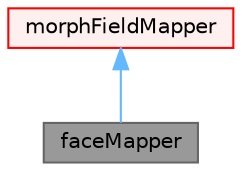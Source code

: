 digraph "faceMapper"
{
 // LATEX_PDF_SIZE
  bgcolor="transparent";
  edge [fontname=Helvetica,fontsize=10,labelfontname=Helvetica,labelfontsize=10];
  node [fontname=Helvetica,fontsize=10,shape=box,height=0.2,width=0.4];
  Node1 [id="Node000001",label="faceMapper",height=0.2,width=0.4,color="gray40", fillcolor="grey60", style="filled", fontcolor="black",tooltip="This object provides mapping and fill-in information for face data between the two meshes after the t..."];
  Node2 -> Node1 [id="edge1_Node000001_Node000002",dir="back",color="steelblue1",style="solid",tooltip=" "];
  Node2 [id="Node000002",label="morphFieldMapper",height=0.2,width=0.4,color="red", fillcolor="#FFF0F0", style="filled",URL="$classFoam_1_1morphFieldMapper.html",tooltip="Abstract base class to hold the Field mapping for mesh morphs."];
}
